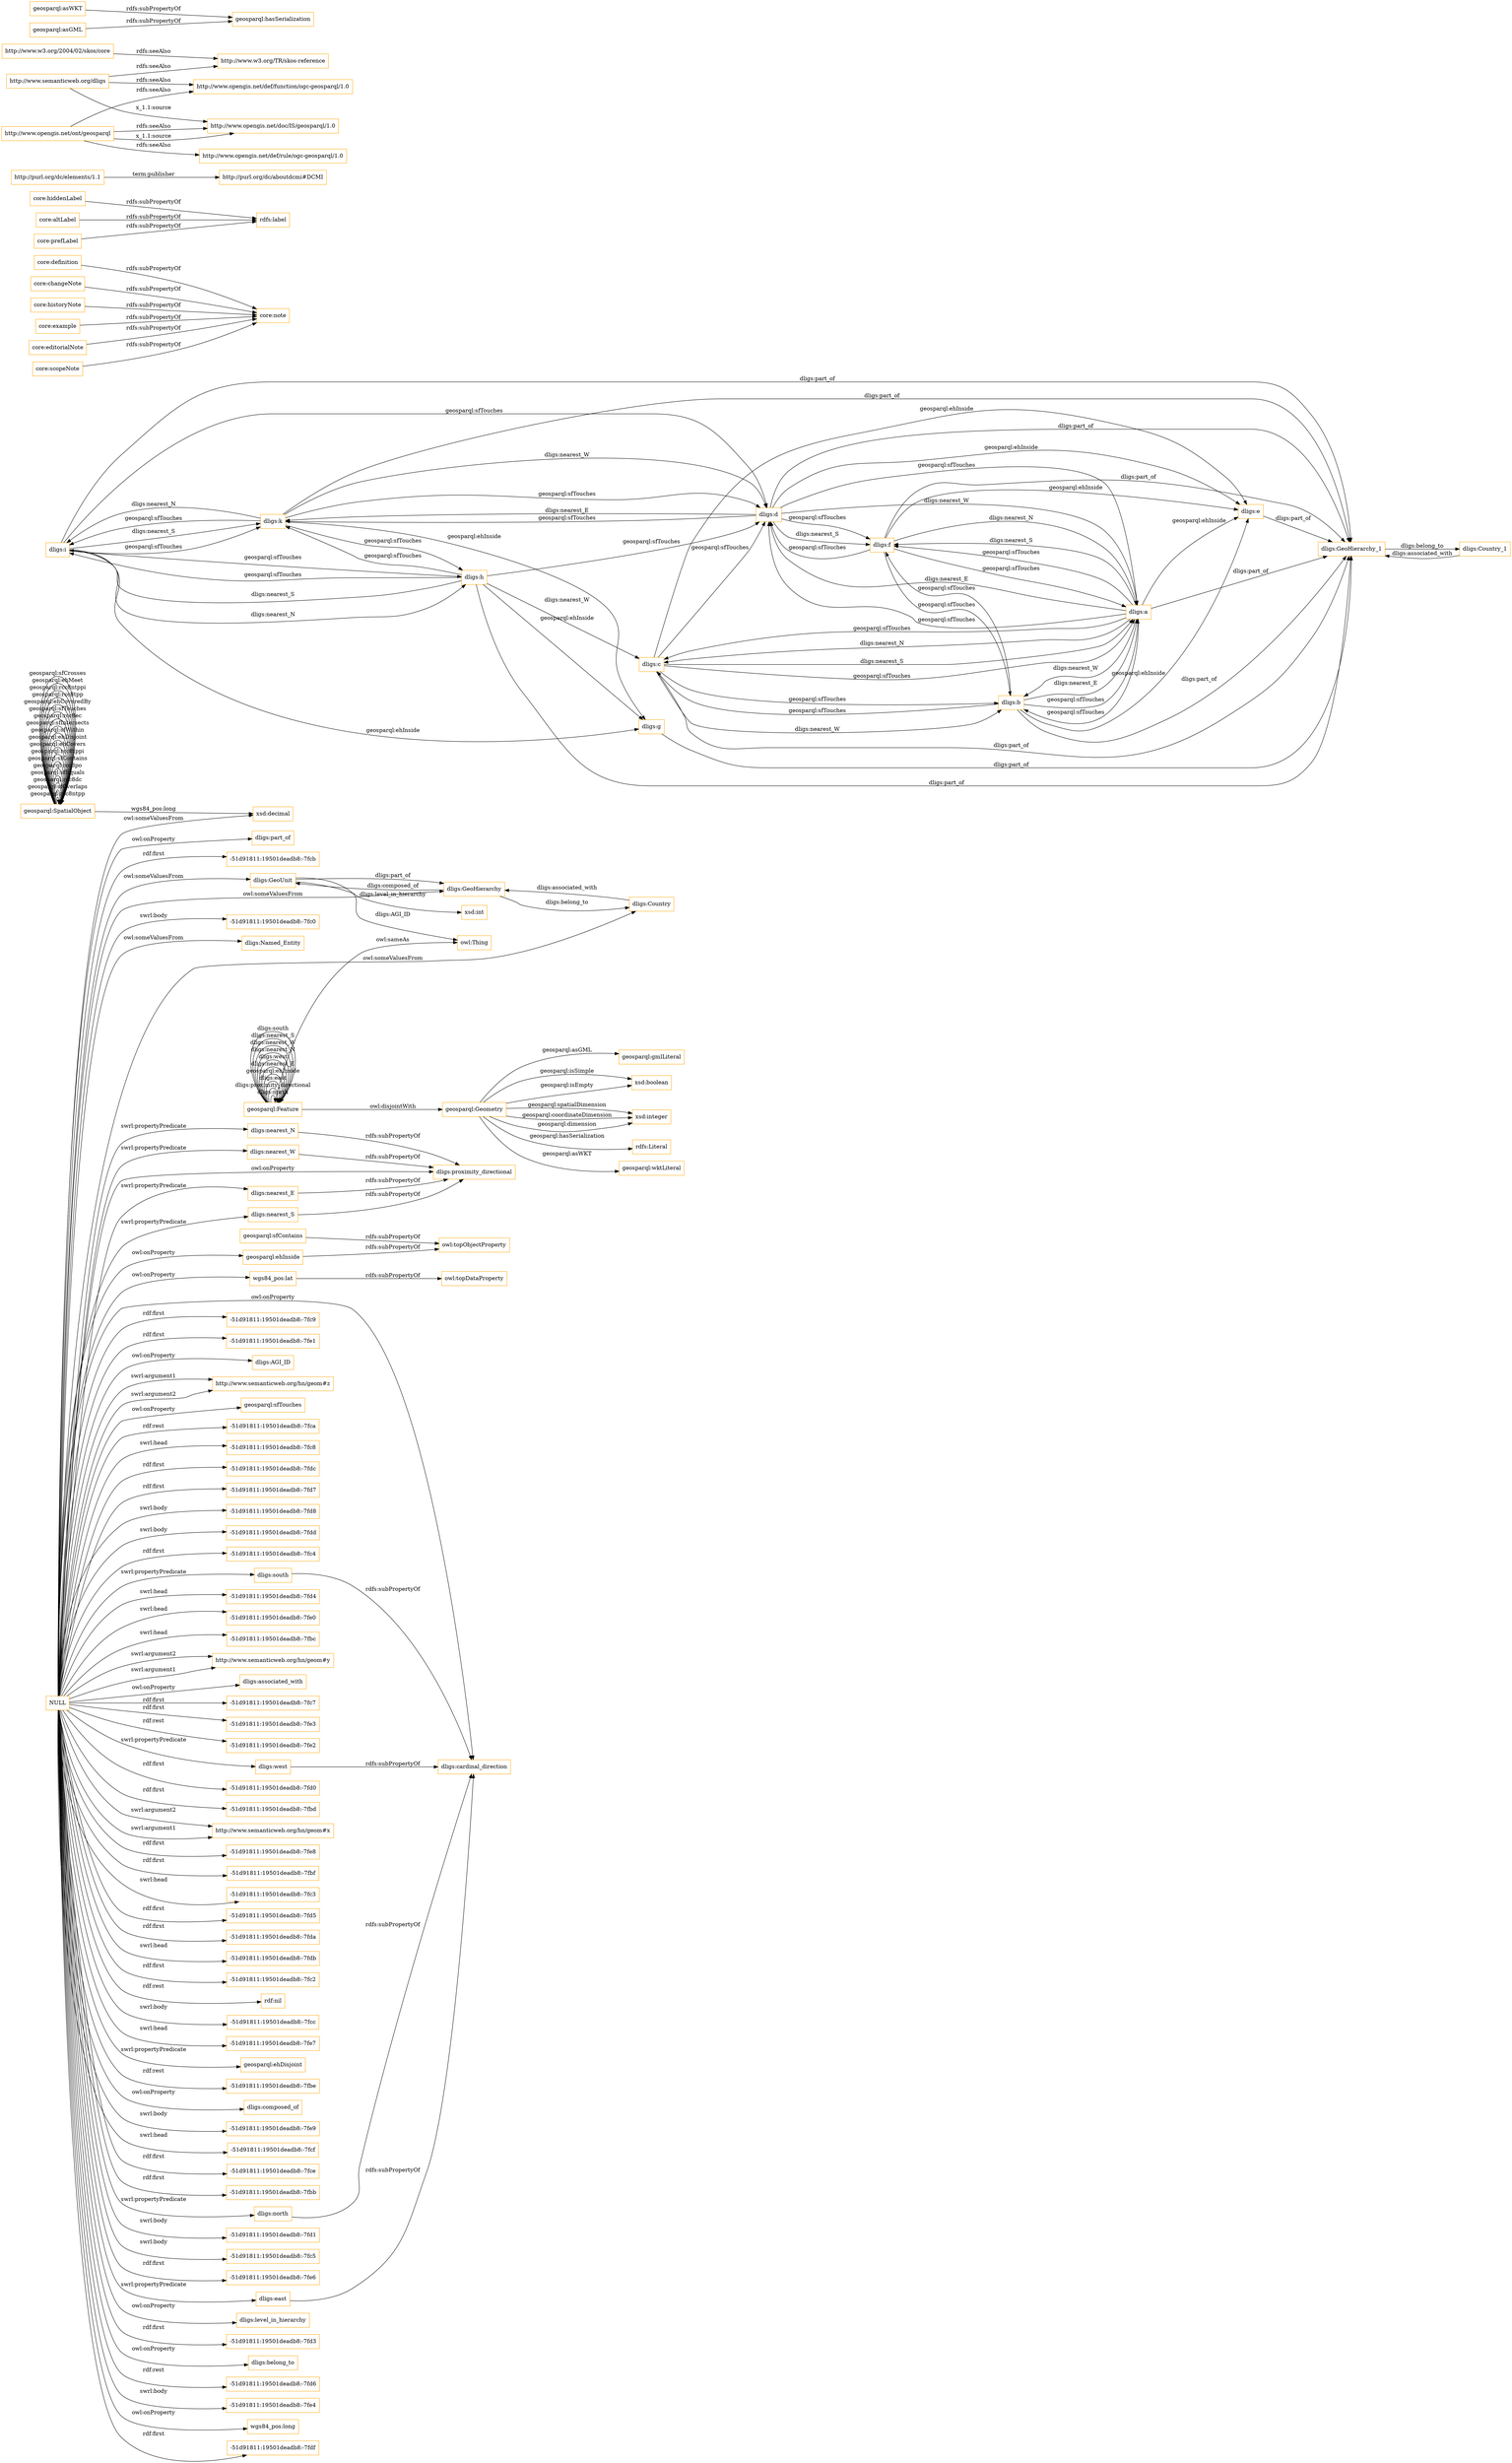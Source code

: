 digraph ar2dtool_diagram { 
rankdir=LR;
size="1501"
node [shape = rectangle, color="orange"]; "dligs:Named_Entity" "dligs:GeoUnit" "geosparql:Geometry" "geosparql:SpatialObject" "geosparql:Feature" "dligs:GeoHierarchy" "dligs:Country" ; /*classes style*/
	"dligs:i" -> "dligs:GeoHierarchy_1" [ label = "dligs:part_of" ];
	"dligs:i" -> "dligs:k" [ label = "dligs:nearest_S" ];
	"dligs:i" -> "dligs:h" [ label = "dligs:nearest_N" ];
	"dligs:i" -> "dligs:k" [ label = "geosparql:sfTouches" ];
	"dligs:i" -> "dligs:h" [ label = "geosparql:sfTouches" ];
	"dligs:i" -> "dligs:d" [ label = "geosparql:sfTouches" ];
	"dligs:i" -> "dligs:g" [ label = "geosparql:ehInside" ];
	"core:definition" -> "core:note" [ label = "rdfs:subPropertyOf" ];
	"dligs:nearest_W" -> "dligs:proximity_directional" [ label = "rdfs:subPropertyOf" ];
	"dligs:c" -> "dligs:GeoHierarchy_1" [ label = "dligs:part_of" ];
	"dligs:c" -> "dligs:b" [ label = "dligs:nearest_W" ];
	"dligs:c" -> "dligs:a" [ label = "dligs:nearest_S" ];
	"dligs:c" -> "dligs:d" [ label = "geosparql:sfTouches" ];
	"dligs:c" -> "dligs:b" [ label = "geosparql:sfTouches" ];
	"dligs:c" -> "dligs:a" [ label = "geosparql:sfTouches" ];
	"dligs:c" -> "dligs:e" [ label = "geosparql:ehInside" ];
	"core:changeNote" -> "core:note" [ label = "rdfs:subPropertyOf" ];
	"geosparql:ehInside" -> "owl:topObjectProperty" [ label = "rdfs:subPropertyOf" ];
	"core:hiddenLabel" -> "rdfs:label" [ label = "rdfs:subPropertyOf" ];
	"geosparql:Feature" -> "geosparql:Geometry" [ label = "owl:disjointWith" ];
	"dligs:h" -> "dligs:GeoHierarchy_1" [ label = "dligs:part_of" ];
	"dligs:h" -> "dligs:c" [ label = "dligs:nearest_W" ];
	"dligs:h" -> "dligs:i" [ label = "dligs:nearest_S" ];
	"dligs:h" -> "dligs:k" [ label = "geosparql:sfTouches" ];
	"dligs:h" -> "dligs:i" [ label = "geosparql:sfTouches" ];
	"dligs:h" -> "dligs:d" [ label = "geosparql:sfTouches" ];
	"dligs:h" -> "dligs:g" [ label = "geosparql:ehInside" ];
	"dligs:nearest_E" -> "dligs:proximity_directional" [ label = "rdfs:subPropertyOf" ];
	"dligs:b" -> "dligs:GeoHierarchy_1" [ label = "dligs:part_of" ];
	"dligs:b" -> "dligs:a" [ label = "dligs:nearest_E" ];
	"dligs:b" -> "dligs:f" [ label = "geosparql:sfTouches" ];
	"dligs:b" -> "dligs:c" [ label = "geosparql:sfTouches" ];
	"dligs:b" -> "dligs:a" [ label = "geosparql:sfTouches" ];
	"dligs:b" -> "dligs:e" [ label = "geosparql:ehInside" ];
	"wgs84_pos:lat" -> "owl:topDataProperty" [ label = "rdfs:subPropertyOf" ];
	"http://purl.org/dc/elements/1.1" -> "http://purl.org/dc/aboutdcmi#DCMI" [ label = "term:publisher" ];
	"geosparql:sfContains" -> "owl:topObjectProperty" [ label = "rdfs:subPropertyOf" ];
	"core:altLabel" -> "rdfs:label" [ label = "rdfs:subPropertyOf" ];
	"http://www.semanticweb.org/dligs" -> "http://www.w3.org/TR/skos-reference" [ label = "rdfs:seeAlso" ];
	"http://www.semanticweb.org/dligs" -> "http://www.opengis.net/def/function/ogc-geosparql/1.0" [ label = "rdfs:seeAlso" ];
	"http://www.semanticweb.org/dligs" -> "http://www.opengis.net/doc/IS/geosparql/1.0" [ label = "x_1.1:source" ];
	"dligs:east" -> "dligs:cardinal_direction" [ label = "rdfs:subPropertyOf" ];
	"dligs:g" -> "dligs:GeoHierarchy_1" [ label = "dligs:part_of" ];
	"geosparql:asWKT" -> "geosparql:hasSerialization" [ label = "rdfs:subPropertyOf" ];
	"dligs:a" -> "dligs:e" [ label = "geosparql:ehInside" ];
	"dligs:a" -> "dligs:GeoHierarchy_1" [ label = "dligs:part_of" ];
	"dligs:a" -> "dligs:f" [ label = "dligs:nearest_S" ];
	"dligs:a" -> "dligs:b" [ label = "geosparql:sfTouches" ];
	"dligs:a" -> "dligs:c" [ label = "dligs:nearest_N" ];
	"dligs:a" -> "dligs:c" [ label = "geosparql:sfTouches" ];
	"dligs:a" -> "dligs:d" [ label = "dligs:nearest_E" ];
	"dligs:a" -> "dligs:d" [ label = "geosparql:sfTouches" ];
	"dligs:a" -> "dligs:b" [ label = "dligs:nearest_W" ];
	"dligs:a" -> "dligs:f" [ label = "geosparql:sfTouches" ];
	"core:historyNote" -> "core:note" [ label = "rdfs:subPropertyOf" ];
	"geosparql:asGML" -> "geosparql:hasSerialization" [ label = "rdfs:subPropertyOf" ];
	"http://www.opengis.net/ont/geosparql" -> "http://www.opengis.net/doc/IS/geosparql/1.0" [ label = "rdfs:seeAlso" ];
	"http://www.opengis.net/ont/geosparql" -> "http://www.opengis.net/def/rule/ogc-geosparql/1.0" [ label = "rdfs:seeAlso" ];
	"http://www.opengis.net/ont/geosparql" -> "http://www.opengis.net/def/function/ogc-geosparql/1.0" [ label = "rdfs:seeAlso" ];
	"http://www.opengis.net/ont/geosparql" -> "http://www.opengis.net/doc/IS/geosparql/1.0" [ label = "x_1.1:source" ];
	"http://www.w3.org/2004/02/skos/core" -> "http://www.w3.org/TR/skos-reference" [ label = "rdfs:seeAlso" ];
	"dligs:west" -> "dligs:cardinal_direction" [ label = "rdfs:subPropertyOf" ];
	"dligs:GeoHierarchy_1" -> "dligs:Country_1" [ label = "dligs:belong_to" ];
	"dligs:f" -> "dligs:GeoHierarchy_1" [ label = "dligs:part_of" ];
	"dligs:f" -> "dligs:a" [ label = "dligs:nearest_N" ];
	"dligs:f" -> "dligs:d" [ label = "geosparql:sfTouches" ];
	"dligs:f" -> "dligs:b" [ label = "geosparql:sfTouches" ];
	"dligs:f" -> "dligs:a" [ label = "geosparql:sfTouches" ];
	"dligs:f" -> "dligs:e" [ label = "geosparql:ehInside" ];
	"NULL" -> "dligs:cardinal_direction" [ label = "owl:onProperty" ];
	"NULL" -> "-51d91811:19501deadb8:-7fc9" [ label = "rdf:first" ];
	"NULL" -> "-51d91811:19501deadb8:-7fe1" [ label = "rdf:first" ];
	"NULL" -> "dligs:AGI_ID" [ label = "owl:onProperty" ];
	"NULL" -> "http://www.semanticweb.org/hn/geom#z" [ label = "swrl:argument2" ];
	"NULL" -> "geosparql:sfTouches" [ label = "owl:onProperty" ];
	"NULL" -> "dligs:GeoHierarchy" [ label = "owl:someValuesFrom" ];
	"NULL" -> "-51d91811:19501deadb8:-7fca" [ label = "rdf:rest" ];
	"NULL" -> "-51d91811:19501deadb8:-7fc8" [ label = "swrl:head" ];
	"NULL" -> "-51d91811:19501deadb8:-7fdc" [ label = "rdf:first" ];
	"NULL" -> "-51d91811:19501deadb8:-7fd7" [ label = "rdf:first" ];
	"NULL" -> "dligs:Country" [ label = "owl:someValuesFrom" ];
	"NULL" -> "-51d91811:19501deadb8:-7fd8" [ label = "swrl:body" ];
	"NULL" -> "-51d91811:19501deadb8:-7fdd" [ label = "swrl:body" ];
	"NULL" -> "-51d91811:19501deadb8:-7fc4" [ label = "rdf:first" ];
	"NULL" -> "-51d91811:19501deadb8:-7fd4" [ label = "swrl:head" ];
	"NULL" -> "dligs:north" [ label = "swrl:propertyPredicate" ];
	"NULL" -> "-51d91811:19501deadb8:-7fe0" [ label = "swrl:head" ];
	"NULL" -> "-51d91811:19501deadb8:-7fbc" [ label = "swrl:head" ];
	"NULL" -> "http://www.semanticweb.org/hn/geom#y" [ label = "swrl:argument1" ];
	"NULL" -> "dligs:associated_with" [ label = "owl:onProperty" ];
	"NULL" -> "-51d91811:19501deadb8:-7fc7" [ label = "rdf:first" ];
	"NULL" -> "-51d91811:19501deadb8:-7fe3" [ label = "rdf:first" ];
	"NULL" -> "-51d91811:19501deadb8:-7fe2" [ label = "rdf:rest" ];
	"NULL" -> "dligs:south" [ label = "swrl:propertyPredicate" ];
	"NULL" -> "-51d91811:19501deadb8:-7fd0" [ label = "rdf:first" ];
	"NULL" -> "-51d91811:19501deadb8:-7fbd" [ label = "rdf:first" ];
	"NULL" -> "http://www.semanticweb.org/hn/geom#x" [ label = "swrl:argument2" ];
	"NULL" -> "dligs:west" [ label = "swrl:propertyPredicate" ];
	"NULL" -> "-51d91811:19501deadb8:-7fe8" [ label = "rdf:first" ];
	"NULL" -> "dligs:nearest_E" [ label = "swrl:propertyPredicate" ];
	"NULL" -> "xsd:decimal" [ label = "owl:someValuesFrom" ];
	"NULL" -> "-51d91811:19501deadb8:-7fbf" [ label = "rdf:first" ];
	"NULL" -> "-51d91811:19501deadb8:-7fc3" [ label = "swrl:head" ];
	"NULL" -> "-51d91811:19501deadb8:-7fd5" [ label = "rdf:first" ];
	"NULL" -> "-51d91811:19501deadb8:-7fda" [ label = "rdf:first" ];
	"NULL" -> "-51d91811:19501deadb8:-7fdb" [ label = "swrl:head" ];
	"NULL" -> "-51d91811:19501deadb8:-7fc2" [ label = "rdf:first" ];
	"NULL" -> "rdf:nil" [ label = "rdf:rest" ];
	"NULL" -> "-51d91811:19501deadb8:-7fcc" [ label = "swrl:body" ];
	"NULL" -> "-51d91811:19501deadb8:-7fe7" [ label = "swrl:head" ];
	"NULL" -> "geosparql:ehDisjoint" [ label = "swrl:propertyPredicate" ];
	"NULL" -> "-51d91811:19501deadb8:-7fbe" [ label = "rdf:rest" ];
	"NULL" -> "dligs:composed_of" [ label = "owl:onProperty" ];
	"NULL" -> "http://www.semanticweb.org/hn/geom#x" [ label = "swrl:argument1" ];
	"NULL" -> "-51d91811:19501deadb8:-7fe9" [ label = "swrl:body" ];
	"NULL" -> "-51d91811:19501deadb8:-7fcf" [ label = "swrl:head" ];
	"NULL" -> "dligs:east" [ label = "swrl:propertyPredicate" ];
	"NULL" -> "-51d91811:19501deadb8:-7fce" [ label = "rdf:first" ];
	"NULL" -> "-51d91811:19501deadb8:-7fbb" [ label = "rdf:first" ];
	"NULL" -> "dligs:nearest_W" [ label = "swrl:propertyPredicate" ];
	"NULL" -> "dligs:nearest_S" [ label = "swrl:propertyPredicate" ];
	"NULL" -> "-51d91811:19501deadb8:-7fd1" [ label = "swrl:body" ];
	"NULL" -> "-51d91811:19501deadb8:-7fc5" [ label = "swrl:body" ];
	"NULL" -> "-51d91811:19501deadb8:-7fe6" [ label = "rdf:first" ];
	"NULL" -> "geosparql:ehInside" [ label = "owl:onProperty" ];
	"NULL" -> "dligs:GeoUnit" [ label = "owl:someValuesFrom" ];
	"NULL" -> "dligs:nearest_N" [ label = "swrl:propertyPredicate" ];
	"NULL" -> "dligs:level_in_hierarchy" [ label = "owl:onProperty" ];
	"NULL" -> "-51d91811:19501deadb8:-7fd3" [ label = "rdf:first" ];
	"NULL" -> "http://www.semanticweb.org/hn/geom#y" [ label = "swrl:argument2" ];
	"NULL" -> "dligs:belong_to" [ label = "owl:onProperty" ];
	"NULL" -> "-51d91811:19501deadb8:-7fd6" [ label = "rdf:rest" ];
	"NULL" -> "-51d91811:19501deadb8:-7fe4" [ label = "swrl:body" ];
	"NULL" -> "dligs:proximity_directional" [ label = "owl:onProperty" ];
	"NULL" -> "wgs84_pos:long" [ label = "owl:onProperty" ];
	"NULL" -> "-51d91811:19501deadb8:-7fdf" [ label = "rdf:first" ];
	"NULL" -> "wgs84_pos:lat" [ label = "owl:onProperty" ];
	"NULL" -> "dligs:Named_Entity" [ label = "owl:someValuesFrom" ];
	"NULL" -> "http://www.semanticweb.org/hn/geom#z" [ label = "swrl:argument1" ];
	"NULL" -> "dligs:part_of" [ label = "owl:onProperty" ];
	"NULL" -> "-51d91811:19501deadb8:-7fcb" [ label = "rdf:first" ];
	"NULL" -> "-51d91811:19501deadb8:-7fc0" [ label = "swrl:body" ];
	"core:prefLabel" -> "rdfs:label" [ label = "rdfs:subPropertyOf" ];
	"dligs:nearest_N" -> "dligs:proximity_directional" [ label = "rdfs:subPropertyOf" ];
	"dligs:Country_1" -> "dligs:GeoHierarchy_1" [ label = "dligs:associated_with" ];
	"core:example" -> "core:note" [ label = "rdfs:subPropertyOf" ];
	"dligs:k" -> "dligs:GeoHierarchy_1" [ label = "dligs:part_of" ];
	"dligs:k" -> "dligs:d" [ label = "dligs:nearest_W" ];
	"dligs:k" -> "dligs:i" [ label = "dligs:nearest_N" ];
	"dligs:k" -> "dligs:i" [ label = "geosparql:sfTouches" ];
	"dligs:k" -> "dligs:h" [ label = "geosparql:sfTouches" ];
	"dligs:k" -> "dligs:d" [ label = "geosparql:sfTouches" ];
	"dligs:k" -> "dligs:g" [ label = "geosparql:ehInside" ];
	"dligs:e" -> "dligs:GeoHierarchy_1" [ label = "dligs:part_of" ];
	"dligs:nearest_S" -> "dligs:proximity_directional" [ label = "rdfs:subPropertyOf" ];
	"core:editorialNote" -> "core:note" [ label = "rdfs:subPropertyOf" ];
	"dligs:d" -> "dligs:GeoHierarchy_1" [ label = "dligs:part_of" ];
	"dligs:d" -> "dligs:k" [ label = "dligs:nearest_E" ];
	"dligs:d" -> "dligs:f" [ label = "geosparql:sfTouches" ];
	"dligs:d" -> "dligs:a" [ label = "geosparql:sfTouches" ];
	"dligs:d" -> "dligs:e" [ label = "geosparql:ehInside" ];
	"dligs:d" -> "dligs:f" [ label = "dligs:nearest_S" ];
	"dligs:d" -> "dligs:a" [ label = "dligs:nearest_W" ];
	"dligs:d" -> "dligs:k" [ label = "geosparql:sfTouches" ];
	"dligs:north" -> "dligs:cardinal_direction" [ label = "rdfs:subPropertyOf" ];
	"dligs:south" -> "dligs:cardinal_direction" [ label = "rdfs:subPropertyOf" ];
	"core:scopeNote" -> "core:note" [ label = "rdfs:subPropertyOf" ];
	"geosparql:SpatialObject" -> "geosparql:SpatialObject" [ label = "geosparql:rcc8ntpp" ];
	"dligs:GeoUnit" -> "owl:Thing" [ label = "dligs:AGI_ID" ];
	"geosparql:SpatialObject" -> "geosparql:SpatialObject" [ label = "geosparql:sfOverlaps" ];
	"geosparql:Geometry" -> "geosparql:gmlLiteral" [ label = "geosparql:asGML" ];
	"geosparql:SpatialObject" -> "xsd:decimal" [ label = "wgs84_pos:long" ];
	"geosparql:SpatialObject" -> "geosparql:SpatialObject" [ label = "geosparql:rcc8dc" ];
	"geosparql:SpatialObject" -> "geosparql:SpatialObject" [ label = "geosparql:sfEquals" ];
	"geosparql:SpatialObject" -> "geosparql:SpatialObject" [ label = "geosparql:rcc8po" ];
	"geosparql:SpatialObject" -> "geosparql:SpatialObject" [ label = "geosparql:sfContains" ];
	"geosparql:Feature" -> "geosparql:Feature" [ label = "dligs:north" ];
	"geosparql:Geometry" -> "xsd:integer" [ label = "geosparql:spatialDimension" ];
	"geosparql:Geometry" -> "xsd:boolean" [ label = "geosparql:isSimple" ];
	"geosparql:Feature" -> "geosparql:Feature" [ label = "dligs:proximity_directional" ];
	"geosparql:SpatialObject" -> "geosparql:SpatialObject" [ label = "geosparql:rcc8tppi" ];
	"geosparql:Feature" -> "geosparql:Feature" [ label = "dligs:east" ];
	"geosparql:SpatialObject" -> "geosparql:SpatialObject" [ label = "geosparql:ehCovers" ];
	"geosparql:Geometry" -> "rdfs:Literal" [ label = "geosparql:hasSerialization" ];
	"geosparql:Feature" -> "geosparql:Feature" [ label = "geosparql:ehInside" ];
	"geosparql:Geometry" -> "xsd:boolean" [ label = "geosparql:isEmpty" ];
	"geosparql:Feature" -> "geosparql:Feature" [ label = "dligs:nearest_E" ];
	"geosparql:SpatialObject" -> "geosparql:SpatialObject" [ label = "geosparql:ehDisjoint" ];
	"geosparql:Feature" -> "owl:Thing" [ label = "owl:sameAs" ];
	"geosparql:SpatialObject" -> "geosparql:SpatialObject" [ label = "geosparql:sfWithin" ];
	"geosparql:Geometry" -> "geosparql:wktLiteral" [ label = "geosparql:asWKT" ];
	"geosparql:Feature" -> "geosparql:Feature" [ label = "dligs:west" ];
	"geosparql:Geometry" -> "xsd:integer" [ label = "geosparql:coordinateDimension" ];
	"geosparql:Feature" -> "geosparql:Feature" [ label = "dligs:nearest_N" ];
	"geosparql:Feature" -> "geosparql:Feature" [ label = "dligs:nearest_W" ];
	"geosparql:SpatialObject" -> "geosparql:SpatialObject" [ label = "geosparql:sfIntersects" ];
	"dligs:GeoUnit" -> "xsd:int" [ label = "dligs:level_in_hierarchy" ];
	"geosparql:Feature" -> "geosparql:Feature" [ label = "dligs:nearest_S" ];
	"dligs:GeoUnit" -> "dligs:GeoHierarchy" [ label = "dligs:part_of" ];
	"geosparql:SpatialObject" -> "geosparql:SpatialObject" [ label = "geosparql:rcc8ec" ];
	"geosparql:Geometry" -> "xsd:integer" [ label = "geosparql:dimension" ];
	"dligs:Country" -> "dligs:GeoHierarchy" [ label = "dligs:associated_with" ];
	"geosparql:SpatialObject" -> "geosparql:SpatialObject" [ label = "geosparql:sfTouches" ];
	"geosparql:SpatialObject" -> "geosparql:SpatialObject" [ label = "geosparql:ehCoveredBy" ];
	"geosparql:SpatialObject" -> "geosparql:SpatialObject" [ label = "geosparql:rcc8tpp" ];
	"geosparql:SpatialObject" -> "geosparql:SpatialObject" [ label = "geosparql:rcc8ntppi" ];
	"dligs:GeoHierarchy" -> "dligs:GeoUnit" [ label = "dligs:composed_of" ];
	"geosparql:Feature" -> "geosparql:Feature" [ label = "dligs:south" ];
	"geosparql:SpatialObject" -> "geosparql:SpatialObject" [ label = "geosparql:ehMeet" ];
	"geosparql:SpatialObject" -> "geosparql:SpatialObject" [ label = "geosparql:sfCrosses" ];
	"dligs:GeoHierarchy" -> "dligs:Country" [ label = "dligs:belong_to" ];

}
